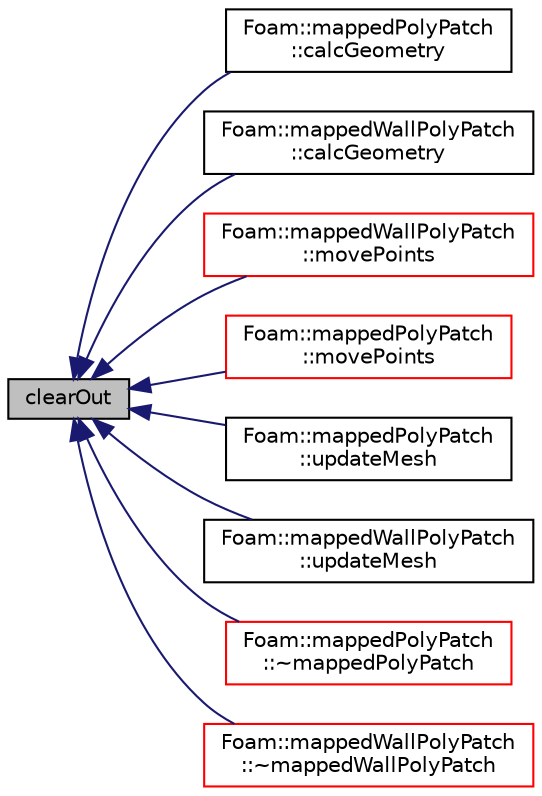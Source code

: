 digraph "clearOut"
{
  bgcolor="transparent";
  edge [fontname="Helvetica",fontsize="10",labelfontname="Helvetica",labelfontsize="10"];
  node [fontname="Helvetica",fontsize="10",shape=record];
  rankdir="LR";
  Node1 [label="clearOut",height=0.2,width=0.4,color="black", fillcolor="grey75", style="filled", fontcolor="black"];
  Node1 -> Node2 [dir="back",color="midnightblue",fontsize="10",style="solid",fontname="Helvetica"];
  Node2 [label="Foam::mappedPolyPatch\l::calcGeometry",height=0.2,width=0.4,color="black",URL="$a01452.html#a58bb4c0382e9ee570811fb3f005a0a97",tooltip="Calculate the patch geometry. "];
  Node1 -> Node3 [dir="back",color="midnightblue",fontsize="10",style="solid",fontname="Helvetica"];
  Node3 [label="Foam::mappedWallPolyPatch\l::calcGeometry",height=0.2,width=0.4,color="black",URL="$a01458.html#a58bb4c0382e9ee570811fb3f005a0a97",tooltip="Calculate the patch geometry. "];
  Node1 -> Node4 [dir="back",color="midnightblue",fontsize="10",style="solid",fontname="Helvetica"];
  Node4 [label="Foam::mappedWallPolyPatch\l::movePoints",height=0.2,width=0.4,color="red",URL="$a01458.html#aacd07914399d9e26077bb4ed6a0ed2a2",tooltip="Correct patches after moving points. "];
  Node1 -> Node5 [dir="back",color="midnightblue",fontsize="10",style="solid",fontname="Helvetica"];
  Node5 [label="Foam::mappedPolyPatch\l::movePoints",height=0.2,width=0.4,color="red",URL="$a01452.html#aacd07914399d9e26077bb4ed6a0ed2a2",tooltip="Correct patches after moving points. "];
  Node1 -> Node6 [dir="back",color="midnightblue",fontsize="10",style="solid",fontname="Helvetica"];
  Node6 [label="Foam::mappedPolyPatch\l::updateMesh",height=0.2,width=0.4,color="black",URL="$a01452.html#a06139aa7a91eeed82560f0c3d03d1845",tooltip="Update of the patch topology. "];
  Node1 -> Node7 [dir="back",color="midnightblue",fontsize="10",style="solid",fontname="Helvetica"];
  Node7 [label="Foam::mappedWallPolyPatch\l::updateMesh",height=0.2,width=0.4,color="black",URL="$a01458.html#a06139aa7a91eeed82560f0c3d03d1845",tooltip="Update of the patch topology. "];
  Node1 -> Node8 [dir="back",color="midnightblue",fontsize="10",style="solid",fontname="Helvetica"];
  Node8 [label="Foam::mappedPolyPatch\l::~mappedPolyPatch",height=0.2,width=0.4,color="red",URL="$a01452.html#a0efbe9f57db6ae06e2428b7e64cc56c6",tooltip="Destructor. "];
  Node1 -> Node9 [dir="back",color="midnightblue",fontsize="10",style="solid",fontname="Helvetica"];
  Node9 [label="Foam::mappedWallPolyPatch\l::~mappedWallPolyPatch",height=0.2,width=0.4,color="red",URL="$a01458.html#aa6ac1c19dbc70a254bfb25fd8557b84d",tooltip="Destructor. "];
}
